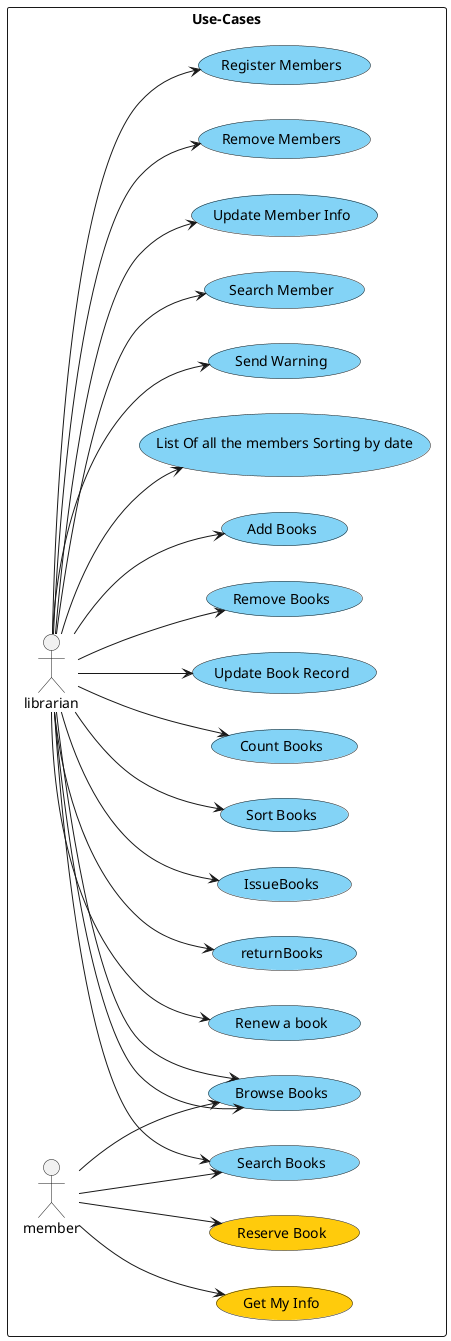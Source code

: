 @startuml
left to right direction

rectangle Use-Cases{
(List Of all the members Sorting by date) as listMembers  #83d3f6
(Send Warning) as sendWarning   #83d3f6
(Search Member) as searchMember   #83d3f6
(Update Member Info) as updateMemberInfo   #83d3f6
(Remove Members) as removeMember   #83d3f6
(Register Members) as memberRegister   #83d3f6
(Renew a book) as renewBook #83d3f6
(returnBooks) as returnBook #83d3f6
(IssueBooks) as IssueBooks #83d3f6
(Sort Books) as sortBooks   #83d3f6
(Count Books) as countBooks    #83d3f6
(Update Book Record) as updateBookRecord   #83d3f6
(Search Books) as searchBooks   #83d3f6
(Browse Books) as browseBooks  #83d3f6
(Remove Books) as removeBooks #83d3f6
(Add Books) as addBooks  #83d3f6
(Get My Info) as info  #ffcb0c
(Reserve Book) as reserved  #ffcb0c
librarian --> browseBooks
librarian --> addBooks
librarian --> removeBooks
librarian --> sortBooks
librarian --> updateBookRecord
librarian --> countBooks
librarian --> searchMember
librarian --> updateMemberInfo
librarian --> listMembers
librarian --> sendWarning
librarian --> memberRegister
librarian --> removeMember
librarian --> renewBook
librarian --> IssueBooks
librarian--> returnBook
librarian --> browseBooks
librarian --> searchBooks

member --> searchBooks
member --> info
member --> browseBooks
member --> reserved


@enduml
